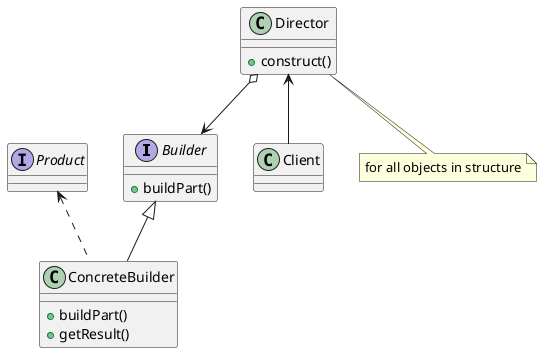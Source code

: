 @startuml


Builder <|-- ConcreteBuilder
Product <.. ConcreteBuilder
Director o--> Builder
Director <-- Client

interface Builder{
+ buildPart()
}
interface Product
class ConcreteBuilder{
+ buildPart()
+ getResult()
}
class Director{
+ construct()
}

note bottom : for all objects in structure

class Client


@enduml